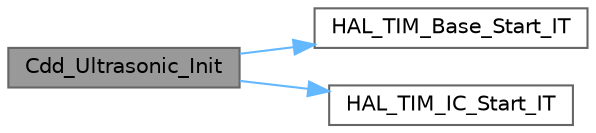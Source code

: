 digraph "Cdd_Ultrasonic_Init"
{
 // LATEX_PDF_SIZE
  bgcolor="transparent";
  edge [fontname=Helvetica,fontsize=10,labelfontname=Helvetica,labelfontsize=10];
  node [fontname=Helvetica,fontsize=10,shape=box,height=0.2,width=0.4];
  rankdir="LR";
  Node1 [id="Node000001",label="Cdd_Ultrasonic_Init",height=0.2,width=0.4,color="gray40", fillcolor="grey60", style="filled", fontcolor="black",tooltip="Cdd_Ultrasonic module initialization function."];
  Node1 -> Node2 [id="edge1_Node000001_Node000002",color="steelblue1",style="solid",tooltip=" "];
  Node2 [id="Node000002",label="HAL_TIM_Base_Start_IT",height=0.2,width=0.4,color="grey40", fillcolor="white", style="filled",URL="$group___t_i_m___exported___functions___group1.html#gae517d80e2ac713069767df8e8915971e",tooltip=" "];
  Node1 -> Node3 [id="edge2_Node000001_Node000003",color="steelblue1",style="solid",tooltip=" "];
  Node3 [id="Node000003",label="HAL_TIM_IC_Start_IT",height=0.2,width=0.4,color="grey40", fillcolor="white", style="filled",URL="$group___t_i_m___exported___functions___group4.html#gac0e3515f374ec6b9d30609cd683649d6",tooltip=" "];
}

